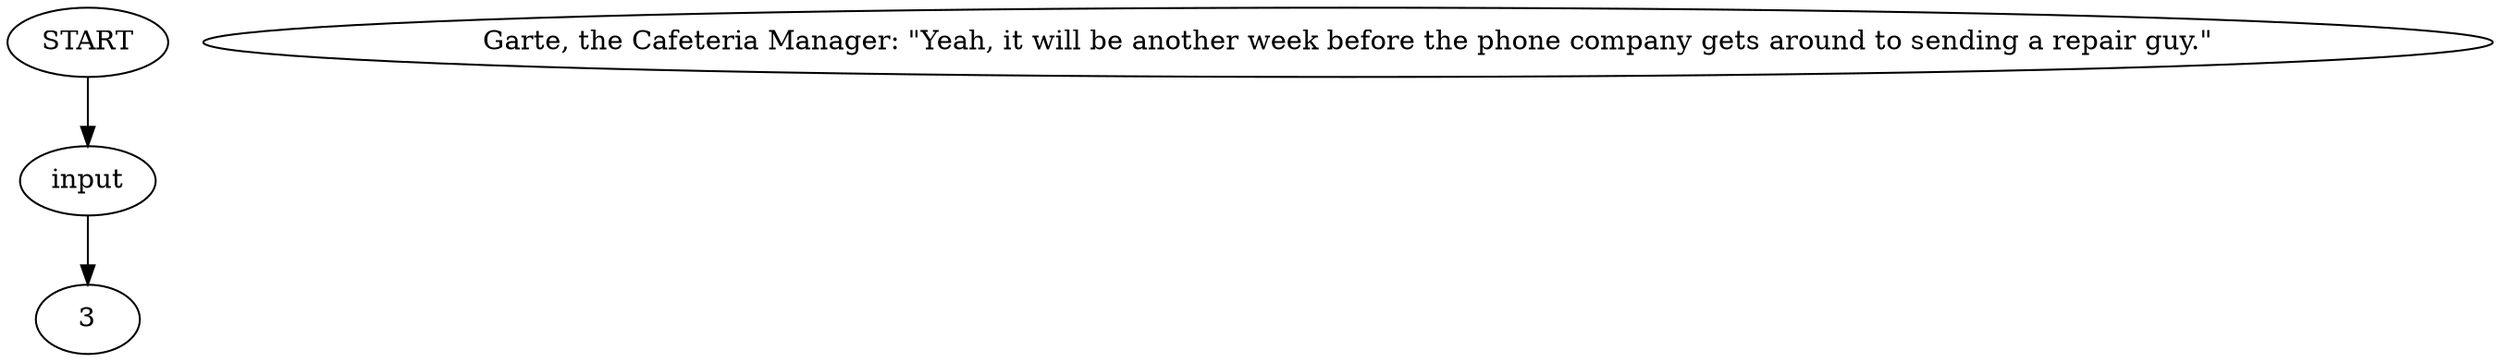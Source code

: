 # WHIRLING F1 / GARTE barks
# Garte says the phone is disconnected.
# ==================================================
digraph G {
	  0 [label="START"];
	  1 [label="input"];
	  2 [label="Garte, the Cafeteria Manager: \"Yeah, it will be another week before the phone company gets around to sending a repair guy.\""];
	  0 -> 1
	  1 -> 3
}

